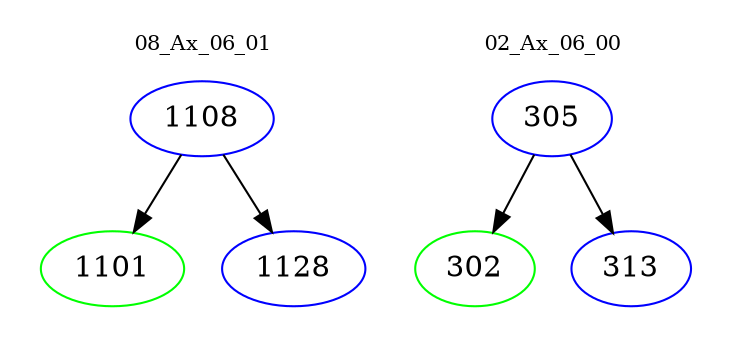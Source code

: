digraph{
subgraph cluster_0 {
color = white
label = "08_Ax_06_01";
fontsize=10;
T0_1108 [label="1108", color="blue"]
T0_1108 -> T0_1101 [color="black"]
T0_1101 [label="1101", color="green"]
T0_1108 -> T0_1128 [color="black"]
T0_1128 [label="1128", color="blue"]
}
subgraph cluster_1 {
color = white
label = "02_Ax_06_00";
fontsize=10;
T1_305 [label="305", color="blue"]
T1_305 -> T1_302 [color="black"]
T1_302 [label="302", color="green"]
T1_305 -> T1_313 [color="black"]
T1_313 [label="313", color="blue"]
}
}
